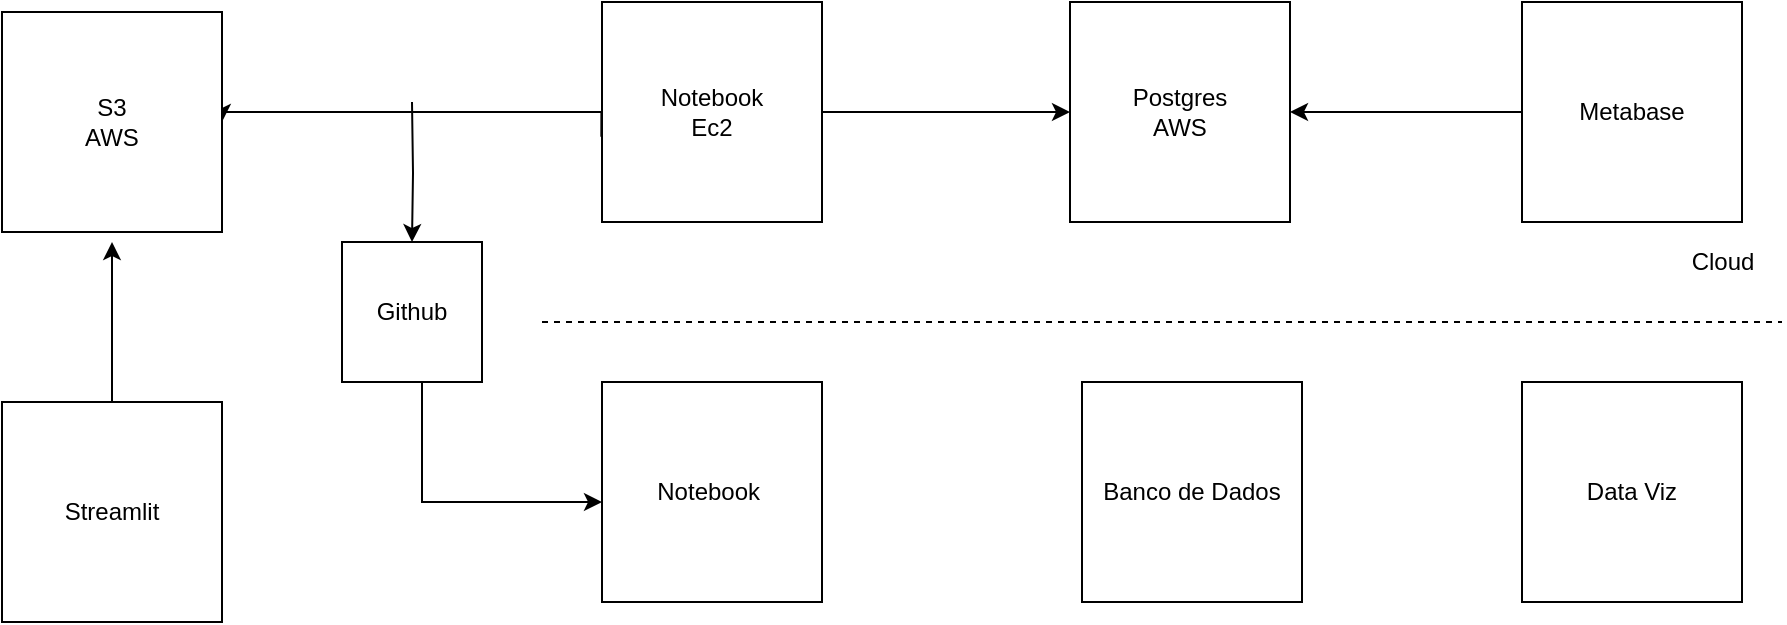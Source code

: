 <mxfile version="20.3.3" type="github">
  <diagram id="tXTnSrVkO6NxYnPtoYDi" name="Página-1">
    <mxGraphModel dx="1931" dy="565" grid="1" gridSize="10" guides="1" tooltips="1" connect="1" arrows="1" fold="1" page="1" pageScale="1" pageWidth="827" pageHeight="1169" math="0" shadow="0">
      <root>
        <mxCell id="0" />
        <mxCell id="1" parent="0" />
        <mxCell id="sOkp2SHZvLKqqa1OrtA6-1" value="Notebook&lt;span style=&quot;white-space: pre;&quot;&gt; &lt;/span&gt;" style="whiteSpace=wrap;html=1;aspect=fixed;" parent="1" vertex="1">
          <mxGeometry x="180" y="240" width="110" height="110" as="geometry" />
        </mxCell>
        <mxCell id="sOkp2SHZvLKqqa1OrtA6-2" value="Banco de Dados" style="whiteSpace=wrap;html=1;aspect=fixed;" parent="1" vertex="1">
          <mxGeometry x="420" y="240" width="110" height="110" as="geometry" />
        </mxCell>
        <mxCell id="sOkp2SHZvLKqqa1OrtA6-4" value="Data Viz" style="whiteSpace=wrap;html=1;aspect=fixed;" parent="1" vertex="1">
          <mxGeometry x="640" y="240" width="110" height="110" as="geometry" />
        </mxCell>
        <mxCell id="sOkp2SHZvLKqqa1OrtA6-9" style="edgeStyle=none;rounded=0;orthogonalLoop=1;jettySize=auto;html=1;exitX=0;exitY=0.5;exitDx=0;exitDy=0;entryX=1;entryY=0.5;entryDx=0;entryDy=0;" parent="1" source="sOkp2SHZvLKqqa1OrtA6-6" target="sOkp2SHZvLKqqa1OrtA6-5" edge="1">
          <mxGeometry relative="1" as="geometry">
            <mxPoint x="480" y="180" as="sourcePoint" />
            <mxPoint x="490" y="100" as="targetPoint" />
          </mxGeometry>
        </mxCell>
        <mxCell id="sOkp2SHZvLKqqa1OrtA6-5" value="Postgres&lt;br&gt;AWS" style="whiteSpace=wrap;html=1;aspect=fixed;" parent="1" vertex="1">
          <mxGeometry x="414" y="50" width="110" height="110" as="geometry" />
        </mxCell>
        <mxCell id="sOkp2SHZvLKqqa1OrtA6-6" value="Metabase" style="whiteSpace=wrap;html=1;aspect=fixed;" parent="1" vertex="1">
          <mxGeometry x="640" y="50" width="110" height="110" as="geometry" />
        </mxCell>
        <mxCell id="sOkp2SHZvLKqqa1OrtA6-8" style="edgeStyle=none;rounded=0;orthogonalLoop=1;jettySize=auto;html=1;exitX=1;exitY=0.5;exitDx=0;exitDy=0;" parent="1" source="sOkp2SHZvLKqqa1OrtA6-7" target="sOkp2SHZvLKqqa1OrtA6-5" edge="1">
          <mxGeometry relative="1" as="geometry" />
        </mxCell>
        <mxCell id="sOkp2SHZvLKqqa1OrtA6-7" value="Notebook&lt;br&gt;Ec2" style="whiteSpace=wrap;html=1;aspect=fixed;" parent="1" vertex="1">
          <mxGeometry x="180" y="50" width="110" height="110" as="geometry" />
        </mxCell>
        <mxCell id="sOkp2SHZvLKqqa1OrtA6-11" value="" style="endArrow=none;dashed=1;html=1;rounded=0;" parent="1" edge="1">
          <mxGeometry width="50" height="50" relative="1" as="geometry">
            <mxPoint x="150" y="210" as="sourcePoint" />
            <mxPoint x="770" y="210" as="targetPoint" />
          </mxGeometry>
        </mxCell>
        <mxCell id="sOkp2SHZvLKqqa1OrtA6-13" value="Cloud" style="text;html=1;align=center;verticalAlign=middle;resizable=0;points=[];autosize=1;strokeColor=none;fillColor=none;" parent="1" vertex="1">
          <mxGeometry x="715" y="165" width="50" height="30" as="geometry" />
        </mxCell>
        <mxCell id="KQXKJH6ail1gWJ7R5zul-3" style="edgeStyle=orthogonalEdgeStyle;rounded=0;orthogonalLoop=1;jettySize=auto;html=1;exitX=-0.003;exitY=0.612;exitDx=0;exitDy=0;exitPerimeter=0;entryX=1;entryY=0.5;entryDx=0;entryDy=0;" edge="1" parent="1" source="sOkp2SHZvLKqqa1OrtA6-7" target="KQXKJH6ail1gWJ7R5zul-5">
          <mxGeometry relative="1" as="geometry">
            <mxPoint x="-20" y="105" as="targetPoint" />
            <Array as="points">
              <mxPoint x="180" y="105" />
              <mxPoint x="-10" y="105" />
            </Array>
          </mxGeometry>
        </mxCell>
        <mxCell id="KQXKJH6ail1gWJ7R5zul-4" style="edgeStyle=orthogonalEdgeStyle;rounded=0;orthogonalLoop=1;jettySize=auto;html=1;" edge="1" parent="1" source="KQXKJH6ail1gWJ7R5zul-2">
          <mxGeometry relative="1" as="geometry">
            <mxPoint x="180" y="300" as="targetPoint" />
            <Array as="points">
              <mxPoint x="90" y="300" />
              <mxPoint x="180" y="300" />
            </Array>
          </mxGeometry>
        </mxCell>
        <mxCell id="KQXKJH6ail1gWJ7R5zul-8" style="edgeStyle=orthogonalEdgeStyle;rounded=0;orthogonalLoop=1;jettySize=auto;html=1;entryX=0.5;entryY=0;entryDx=0;entryDy=0;" edge="1" parent="1" target="KQXKJH6ail1gWJ7R5zul-2">
          <mxGeometry relative="1" as="geometry">
            <mxPoint x="85.128" y="110" as="targetPoint" />
            <mxPoint x="85" y="100" as="sourcePoint" />
          </mxGeometry>
        </mxCell>
        <mxCell id="KQXKJH6ail1gWJ7R5zul-2" value="Github" style="whiteSpace=wrap;html=1;aspect=fixed;" vertex="1" parent="1">
          <mxGeometry x="50" y="170" width="70" height="70" as="geometry" />
        </mxCell>
        <mxCell id="KQXKJH6ail1gWJ7R5zul-5" value="S3&lt;br&gt;AWS" style="whiteSpace=wrap;html=1;aspect=fixed;" vertex="1" parent="1">
          <mxGeometry x="-120" y="55" width="110" height="110" as="geometry" />
        </mxCell>
        <mxCell id="KQXKJH6ail1gWJ7R5zul-7" style="edgeStyle=orthogonalEdgeStyle;rounded=0;orthogonalLoop=1;jettySize=auto;html=1;exitX=0.5;exitY=0;exitDx=0;exitDy=0;" edge="1" parent="1" source="KQXKJH6ail1gWJ7R5zul-6">
          <mxGeometry relative="1" as="geometry">
            <mxPoint x="-65" y="170" as="targetPoint" />
          </mxGeometry>
        </mxCell>
        <mxCell id="KQXKJH6ail1gWJ7R5zul-6" value="Streamlit" style="whiteSpace=wrap;html=1;aspect=fixed;" vertex="1" parent="1">
          <mxGeometry x="-120" y="250" width="110" height="110" as="geometry" />
        </mxCell>
      </root>
    </mxGraphModel>
  </diagram>
</mxfile>
